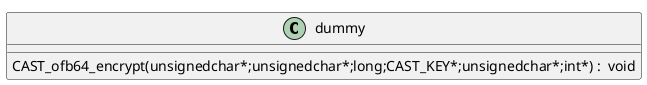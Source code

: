 @startuml
!pragma layout smetana
class dummy {
CAST_ofb64_encrypt(unsignedchar*;unsignedchar*;long;CAST_KEY*;unsignedchar*;int*) :  void  [[[./../../.././qc/crypto/cast/c_ofb64.c.html#85]]]
} 
@enduml
